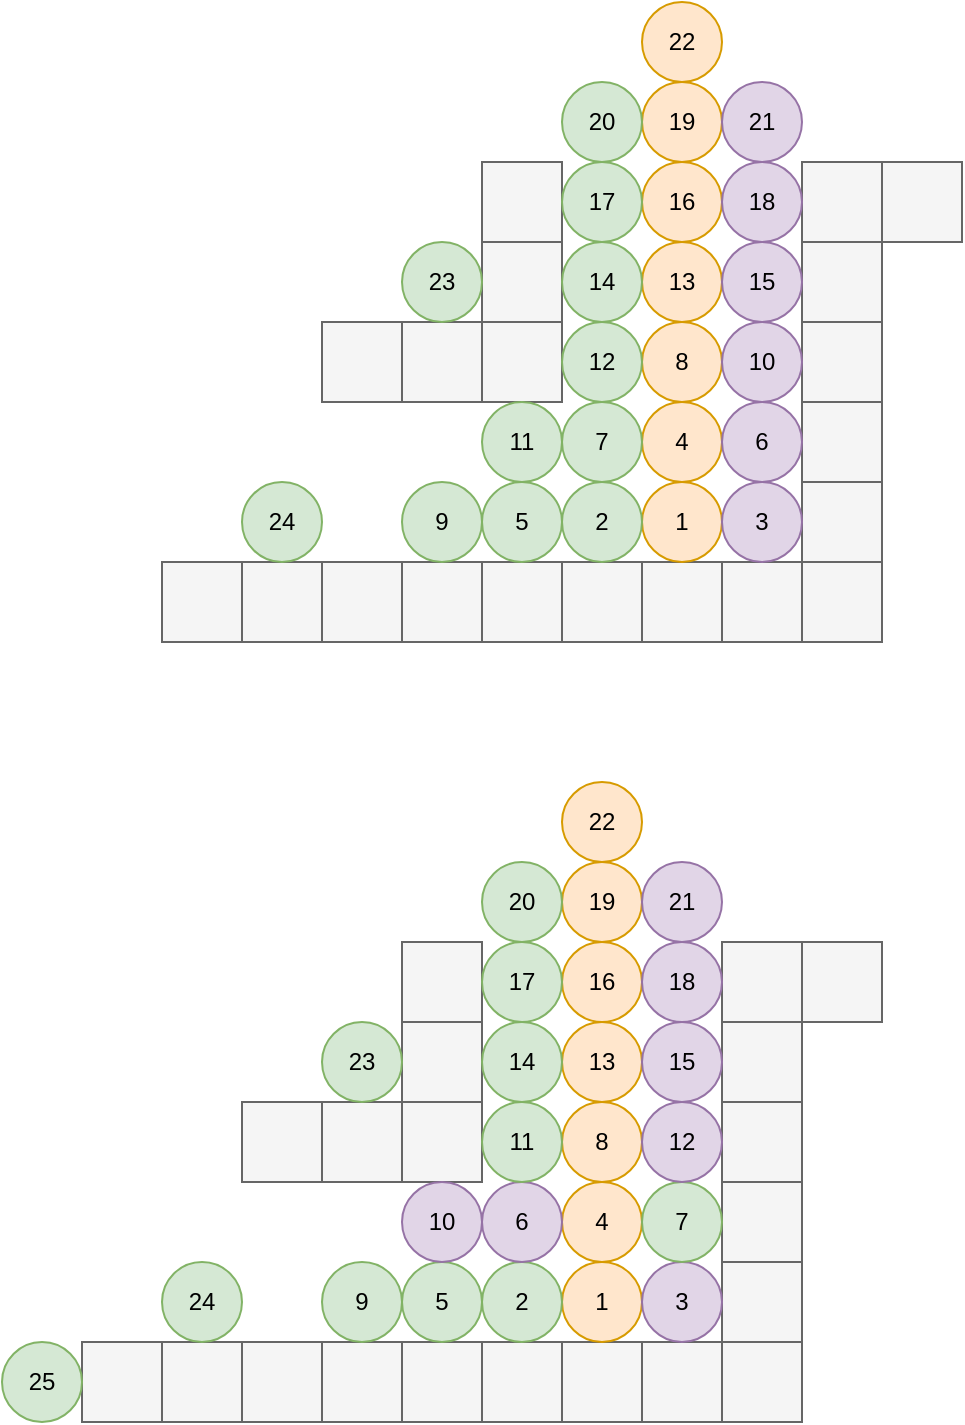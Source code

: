 <mxfile version="17.2.1" type="device"><diagram id="p2paAyiSXg8z7Gq2Vwla" name="Seite-1"><mxGraphModel dx="981" dy="597" grid="1" gridSize="10" guides="1" tooltips="1" connect="1" arrows="1" fold="1" page="1" pageScale="1" pageWidth="827" pageHeight="1169" math="0" shadow="0"><root><mxCell id="0"/><mxCell id="1" parent="0"/><mxCell id="vSD26zlCVqTy4U5i65Tx-1" value="" style="rounded=0;whiteSpace=wrap;html=1;fillColor=#f5f5f5;fontColor=#333333;strokeColor=#666666;" vertex="1" parent="1"><mxGeometry x="560" y="280" width="40" height="40" as="geometry"/></mxCell><mxCell id="vSD26zlCVqTy4U5i65Tx-2" value="" style="rounded=0;whiteSpace=wrap;html=1;fillColor=#f5f5f5;fontColor=#333333;strokeColor=#666666;" vertex="1" parent="1"><mxGeometry x="560" y="320" width="40" height="40" as="geometry"/></mxCell><mxCell id="vSD26zlCVqTy4U5i65Tx-3" value="" style="rounded=0;whiteSpace=wrap;html=1;fillColor=#f5f5f5;fontColor=#333333;strokeColor=#666666;" vertex="1" parent="1"><mxGeometry x="560" y="360" width="40" height="40" as="geometry"/></mxCell><mxCell id="vSD26zlCVqTy4U5i65Tx-4" value="" style="rounded=0;whiteSpace=wrap;html=1;fillColor=#f5f5f5;fontColor=#333333;strokeColor=#666666;" vertex="1" parent="1"><mxGeometry x="560" y="400" width="40" height="40" as="geometry"/></mxCell><mxCell id="vSD26zlCVqTy4U5i65Tx-5" value="" style="rounded=0;whiteSpace=wrap;html=1;fillColor=#f5f5f5;fontColor=#333333;strokeColor=#666666;" vertex="1" parent="1"><mxGeometry x="560" y="440" width="40" height="40" as="geometry"/></mxCell><mxCell id="vSD26zlCVqTy4U5i65Tx-6" value="" style="rounded=0;whiteSpace=wrap;html=1;fillColor=#f5f5f5;fontColor=#333333;strokeColor=#666666;" vertex="1" parent="1"><mxGeometry x="560" y="480" width="40" height="40" as="geometry"/></mxCell><mxCell id="vSD26zlCVqTy4U5i65Tx-7" value="" style="rounded=0;whiteSpace=wrap;html=1;fillColor=#f5f5f5;fontColor=#333333;strokeColor=#666666;" vertex="1" parent="1"><mxGeometry x="520" y="480" width="40" height="40" as="geometry"/></mxCell><mxCell id="vSD26zlCVqTy4U5i65Tx-8" value="" style="rounded=0;whiteSpace=wrap;html=1;fillColor=#f5f5f5;fontColor=#333333;strokeColor=#666666;" vertex="1" parent="1"><mxGeometry x="600" y="280" width="40" height="40" as="geometry"/></mxCell><mxCell id="vSD26zlCVqTy4U5i65Tx-9" value="" style="rounded=0;whiteSpace=wrap;html=1;fillColor=#f5f5f5;fontColor=#333333;strokeColor=#666666;" vertex="1" parent="1"><mxGeometry x="400" y="280" width="40" height="40" as="geometry"/></mxCell><mxCell id="vSD26zlCVqTy4U5i65Tx-10" value="" style="rounded=0;whiteSpace=wrap;html=1;fillColor=#f5f5f5;fontColor=#333333;strokeColor=#666666;" vertex="1" parent="1"><mxGeometry x="400" y="360" width="40" height="40" as="geometry"/></mxCell><mxCell id="vSD26zlCVqTy4U5i65Tx-11" value="" style="rounded=0;whiteSpace=wrap;html=1;fillColor=#f5f5f5;fontColor=#333333;strokeColor=#666666;" vertex="1" parent="1"><mxGeometry x="400" y="320" width="40" height="40" as="geometry"/></mxCell><mxCell id="vSD26zlCVqTy4U5i65Tx-12" value="" style="rounded=0;whiteSpace=wrap;html=1;fillColor=#f5f5f5;fontColor=#333333;strokeColor=#666666;" vertex="1" parent="1"><mxGeometry x="360" y="360" width="40" height="40" as="geometry"/></mxCell><mxCell id="vSD26zlCVqTy4U5i65Tx-13" value="" style="rounded=0;whiteSpace=wrap;html=1;fillColor=#f5f5f5;fontColor=#333333;strokeColor=#666666;" vertex="1" parent="1"><mxGeometry x="320" y="360" width="40" height="40" as="geometry"/></mxCell><mxCell id="vSD26zlCVqTy4U5i65Tx-15" value="" style="rounded=0;whiteSpace=wrap;html=1;fillColor=#f5f5f5;fontColor=#333333;strokeColor=#666666;" vertex="1" parent="1"><mxGeometry x="480" y="480" width="40" height="40" as="geometry"/></mxCell><mxCell id="vSD26zlCVqTy4U5i65Tx-16" value="" style="rounded=0;whiteSpace=wrap;html=1;fillColor=#f5f5f5;fontColor=#333333;strokeColor=#666666;" vertex="1" parent="1"><mxGeometry x="440" y="480" width="40" height="40" as="geometry"/></mxCell><mxCell id="vSD26zlCVqTy4U5i65Tx-17" value="" style="rounded=0;whiteSpace=wrap;html=1;fillColor=#f5f5f5;fontColor=#333333;strokeColor=#666666;" vertex="1" parent="1"><mxGeometry x="400" y="480" width="40" height="40" as="geometry"/></mxCell><mxCell id="vSD26zlCVqTy4U5i65Tx-18" value="" style="rounded=0;whiteSpace=wrap;html=1;fillColor=#f5f5f5;fontColor=#333333;strokeColor=#666666;" vertex="1" parent="1"><mxGeometry x="360" y="480" width="40" height="40" as="geometry"/></mxCell><mxCell id="vSD26zlCVqTy4U5i65Tx-19" value="" style="rounded=0;whiteSpace=wrap;html=1;fillColor=#f5f5f5;fontColor=#333333;strokeColor=#666666;" vertex="1" parent="1"><mxGeometry x="320" y="480" width="40" height="40" as="geometry"/></mxCell><mxCell id="vSD26zlCVqTy4U5i65Tx-20" value="" style="rounded=0;whiteSpace=wrap;html=1;fillColor=#f5f5f5;fontColor=#333333;strokeColor=#666666;" vertex="1" parent="1"><mxGeometry x="280" y="480" width="40" height="40" as="geometry"/></mxCell><mxCell id="vSD26zlCVqTy4U5i65Tx-21" value="" style="rounded=0;whiteSpace=wrap;html=1;fillColor=#f5f5f5;fontColor=#333333;strokeColor=#666666;" vertex="1" parent="1"><mxGeometry x="240" y="480" width="40" height="40" as="geometry"/></mxCell><mxCell id="vSD26zlCVqTy4U5i65Tx-23" value="1" style="ellipse;whiteSpace=wrap;html=1;aspect=fixed;fillColor=#ffe6cc;strokeColor=#d79b00;" vertex="1" parent="1"><mxGeometry x="480" y="440" width="40" height="40" as="geometry"/></mxCell><mxCell id="vSD26zlCVqTy4U5i65Tx-24" value="2" style="ellipse;whiteSpace=wrap;html=1;aspect=fixed;fillColor=#d5e8d4;strokeColor=#82b366;" vertex="1" parent="1"><mxGeometry x="440" y="440" width="40" height="40" as="geometry"/></mxCell><mxCell id="vSD26zlCVqTy4U5i65Tx-25" value="3" style="ellipse;whiteSpace=wrap;html=1;aspect=fixed;fillColor=#e1d5e7;strokeColor=#9673a6;" vertex="1" parent="1"><mxGeometry x="520" y="440" width="40" height="40" as="geometry"/></mxCell><mxCell id="vSD26zlCVqTy4U5i65Tx-26" value="4" style="ellipse;whiteSpace=wrap;html=1;aspect=fixed;fillColor=#ffe6cc;strokeColor=#d79b00;" vertex="1" parent="1"><mxGeometry x="480" y="400" width="40" height="40" as="geometry"/></mxCell><mxCell id="vSD26zlCVqTy4U5i65Tx-27" value="5" style="ellipse;whiteSpace=wrap;html=1;aspect=fixed;fillColor=#d5e8d4;strokeColor=#82b366;" vertex="1" parent="1"><mxGeometry x="400" y="440" width="40" height="40" as="geometry"/></mxCell><mxCell id="vSD26zlCVqTy4U5i65Tx-28" value="6" style="ellipse;whiteSpace=wrap;html=1;aspect=fixed;fillColor=#e1d5e7;strokeColor=#9673a6;" vertex="1" parent="1"><mxGeometry x="520" y="400" width="40" height="40" as="geometry"/></mxCell><mxCell id="vSD26zlCVqTy4U5i65Tx-29" value="7" style="ellipse;whiteSpace=wrap;html=1;aspect=fixed;fillColor=#d5e8d4;strokeColor=#82b366;" vertex="1" parent="1"><mxGeometry x="440" y="400" width="40" height="40" as="geometry"/></mxCell><mxCell id="vSD26zlCVqTy4U5i65Tx-30" value="8" style="ellipse;whiteSpace=wrap;html=1;aspect=fixed;fillColor=#ffe6cc;strokeColor=#d79b00;" vertex="1" parent="1"><mxGeometry x="480" y="360" width="40" height="40" as="geometry"/></mxCell><mxCell id="vSD26zlCVqTy4U5i65Tx-31" value="9" style="ellipse;whiteSpace=wrap;html=1;aspect=fixed;fillColor=#d5e8d4;strokeColor=#82b366;" vertex="1" parent="1"><mxGeometry x="360" y="440" width="40" height="40" as="geometry"/></mxCell><mxCell id="vSD26zlCVqTy4U5i65Tx-32" value="10" style="ellipse;whiteSpace=wrap;html=1;aspect=fixed;fillColor=#e1d5e7;strokeColor=#9673a6;" vertex="1" parent="1"><mxGeometry x="520" y="360" width="40" height="40" as="geometry"/></mxCell><mxCell id="vSD26zlCVqTy4U5i65Tx-33" value="11" style="ellipse;whiteSpace=wrap;html=1;aspect=fixed;fillColor=#d5e8d4;strokeColor=#82b366;" vertex="1" parent="1"><mxGeometry x="400" y="400" width="40" height="40" as="geometry"/></mxCell><mxCell id="vSD26zlCVqTy4U5i65Tx-34" value="12" style="ellipse;whiteSpace=wrap;html=1;aspect=fixed;fillColor=#d5e8d4;strokeColor=#82b366;" vertex="1" parent="1"><mxGeometry x="440" y="360" width="40" height="40" as="geometry"/></mxCell><mxCell id="vSD26zlCVqTy4U5i65Tx-35" value="13" style="ellipse;whiteSpace=wrap;html=1;aspect=fixed;fillColor=#ffe6cc;strokeColor=#d79b00;" vertex="1" parent="1"><mxGeometry x="480" y="320" width="40" height="40" as="geometry"/></mxCell><mxCell id="vSD26zlCVqTy4U5i65Tx-36" value="14" style="ellipse;whiteSpace=wrap;html=1;aspect=fixed;fillColor=#d5e8d4;strokeColor=#82b366;" vertex="1" parent="1"><mxGeometry x="440" y="320" width="40" height="40" as="geometry"/></mxCell><mxCell id="vSD26zlCVqTy4U5i65Tx-37" value="15" style="ellipse;whiteSpace=wrap;html=1;aspect=fixed;fillColor=#e1d5e7;strokeColor=#9673a6;" vertex="1" parent="1"><mxGeometry x="520" y="320" width="40" height="40" as="geometry"/></mxCell><mxCell id="vSD26zlCVqTy4U5i65Tx-38" value="16" style="ellipse;whiteSpace=wrap;html=1;aspect=fixed;fillColor=#ffe6cc;strokeColor=#d79b00;" vertex="1" parent="1"><mxGeometry x="480" y="280" width="40" height="40" as="geometry"/></mxCell><mxCell id="vSD26zlCVqTy4U5i65Tx-39" value="17" style="ellipse;whiteSpace=wrap;html=1;aspect=fixed;fillColor=#d5e8d4;strokeColor=#82b366;" vertex="1" parent="1"><mxGeometry x="440" y="280" width="40" height="40" as="geometry"/></mxCell><mxCell id="vSD26zlCVqTy4U5i65Tx-40" value="18" style="ellipse;whiteSpace=wrap;html=1;aspect=fixed;fillColor=#e1d5e7;strokeColor=#9673a6;" vertex="1" parent="1"><mxGeometry x="520" y="280" width="40" height="40" as="geometry"/></mxCell><mxCell id="vSD26zlCVqTy4U5i65Tx-41" value="19" style="ellipse;whiteSpace=wrap;html=1;aspect=fixed;fillColor=#ffe6cc;strokeColor=#d79b00;" vertex="1" parent="1"><mxGeometry x="480" y="240" width="40" height="40" as="geometry"/></mxCell><mxCell id="vSD26zlCVqTy4U5i65Tx-42" value="20" style="ellipse;whiteSpace=wrap;html=1;aspect=fixed;fillColor=#d5e8d4;strokeColor=#82b366;" vertex="1" parent="1"><mxGeometry x="440" y="240" width="40" height="40" as="geometry"/></mxCell><mxCell id="vSD26zlCVqTy4U5i65Tx-43" value="21" style="ellipse;whiteSpace=wrap;html=1;aspect=fixed;fillColor=#e1d5e7;strokeColor=#9673a6;" vertex="1" parent="1"><mxGeometry x="520" y="240" width="40" height="40" as="geometry"/></mxCell><mxCell id="vSD26zlCVqTy4U5i65Tx-44" value="22" style="ellipse;whiteSpace=wrap;html=1;aspect=fixed;fillColor=#ffe6cc;strokeColor=#d79b00;" vertex="1" parent="1"><mxGeometry x="480" y="200" width="40" height="40" as="geometry"/></mxCell><mxCell id="vSD26zlCVqTy4U5i65Tx-45" value="23" style="ellipse;whiteSpace=wrap;html=1;aspect=fixed;fillColor=#d5e8d4;strokeColor=#82b366;" vertex="1" parent="1"><mxGeometry x="360" y="320" width="40" height="40" as="geometry"/></mxCell><mxCell id="vSD26zlCVqTy4U5i65Tx-46" value="24" style="ellipse;whiteSpace=wrap;html=1;aspect=fixed;fillColor=#d5e8d4;strokeColor=#82b366;" vertex="1" parent="1"><mxGeometry x="280" y="440" width="40" height="40" as="geometry"/></mxCell><mxCell id="vSD26zlCVqTy4U5i65Tx-47" value="" style="rounded=0;whiteSpace=wrap;html=1;fillColor=#f5f5f5;fontColor=#333333;strokeColor=#666666;" vertex="1" parent="1"><mxGeometry x="520" y="670" width="40" height="40" as="geometry"/></mxCell><mxCell id="vSD26zlCVqTy4U5i65Tx-48" value="" style="rounded=0;whiteSpace=wrap;html=1;fillColor=#f5f5f5;fontColor=#333333;strokeColor=#666666;" vertex="1" parent="1"><mxGeometry x="520" y="710" width="40" height="40" as="geometry"/></mxCell><mxCell id="vSD26zlCVqTy4U5i65Tx-49" value="" style="rounded=0;whiteSpace=wrap;html=1;fillColor=#f5f5f5;fontColor=#333333;strokeColor=#666666;" vertex="1" parent="1"><mxGeometry x="520" y="750" width="40" height="40" as="geometry"/></mxCell><mxCell id="vSD26zlCVqTy4U5i65Tx-50" value="" style="rounded=0;whiteSpace=wrap;html=1;fillColor=#f5f5f5;fontColor=#333333;strokeColor=#666666;" vertex="1" parent="1"><mxGeometry x="520" y="790" width="40" height="40" as="geometry"/></mxCell><mxCell id="vSD26zlCVqTy4U5i65Tx-51" value="" style="rounded=0;whiteSpace=wrap;html=1;fillColor=#f5f5f5;fontColor=#333333;strokeColor=#666666;" vertex="1" parent="1"><mxGeometry x="520" y="830" width="40" height="40" as="geometry"/></mxCell><mxCell id="vSD26zlCVqTy4U5i65Tx-52" value="" style="rounded=0;whiteSpace=wrap;html=1;fillColor=#f5f5f5;fontColor=#333333;strokeColor=#666666;" vertex="1" parent="1"><mxGeometry x="520" y="870" width="40" height="40" as="geometry"/></mxCell><mxCell id="vSD26zlCVqTy4U5i65Tx-53" value="" style="rounded=0;whiteSpace=wrap;html=1;fillColor=#f5f5f5;fontColor=#333333;strokeColor=#666666;" vertex="1" parent="1"><mxGeometry x="480" y="870" width="40" height="40" as="geometry"/></mxCell><mxCell id="vSD26zlCVqTy4U5i65Tx-54" value="" style="rounded=0;whiteSpace=wrap;html=1;fillColor=#f5f5f5;fontColor=#333333;strokeColor=#666666;" vertex="1" parent="1"><mxGeometry x="560" y="670" width="40" height="40" as="geometry"/></mxCell><mxCell id="vSD26zlCVqTy4U5i65Tx-55" value="" style="rounded=0;whiteSpace=wrap;html=1;fillColor=#f5f5f5;fontColor=#333333;strokeColor=#666666;" vertex="1" parent="1"><mxGeometry x="360" y="670" width="40" height="40" as="geometry"/></mxCell><mxCell id="vSD26zlCVqTy4U5i65Tx-56" value="" style="rounded=0;whiteSpace=wrap;html=1;fillColor=#f5f5f5;fontColor=#333333;strokeColor=#666666;" vertex="1" parent="1"><mxGeometry x="360" y="750" width="40" height="40" as="geometry"/></mxCell><mxCell id="vSD26zlCVqTy4U5i65Tx-57" value="" style="rounded=0;whiteSpace=wrap;html=1;fillColor=#f5f5f5;fontColor=#333333;strokeColor=#666666;" vertex="1" parent="1"><mxGeometry x="360" y="710" width="40" height="40" as="geometry"/></mxCell><mxCell id="vSD26zlCVqTy4U5i65Tx-58" value="" style="rounded=0;whiteSpace=wrap;html=1;fillColor=#f5f5f5;fontColor=#333333;strokeColor=#666666;" vertex="1" parent="1"><mxGeometry x="320" y="750" width="40" height="40" as="geometry"/></mxCell><mxCell id="vSD26zlCVqTy4U5i65Tx-59" value="" style="rounded=0;whiteSpace=wrap;html=1;fillColor=#f5f5f5;fontColor=#333333;strokeColor=#666666;" vertex="1" parent="1"><mxGeometry x="280" y="750" width="40" height="40" as="geometry"/></mxCell><mxCell id="vSD26zlCVqTy4U5i65Tx-60" value="" style="rounded=0;whiteSpace=wrap;html=1;fillColor=#f5f5f5;fontColor=#333333;strokeColor=#666666;" vertex="1" parent="1"><mxGeometry x="440" y="870" width="40" height="40" as="geometry"/></mxCell><mxCell id="vSD26zlCVqTy4U5i65Tx-61" value="" style="rounded=0;whiteSpace=wrap;html=1;fillColor=#f5f5f5;fontColor=#333333;strokeColor=#666666;" vertex="1" parent="1"><mxGeometry x="400" y="870" width="40" height="40" as="geometry"/></mxCell><mxCell id="vSD26zlCVqTy4U5i65Tx-62" value="" style="rounded=0;whiteSpace=wrap;html=1;fillColor=#f5f5f5;fontColor=#333333;strokeColor=#666666;" vertex="1" parent="1"><mxGeometry x="360" y="870" width="40" height="40" as="geometry"/></mxCell><mxCell id="vSD26zlCVqTy4U5i65Tx-63" value="" style="rounded=0;whiteSpace=wrap;html=1;fillColor=#f5f5f5;fontColor=#333333;strokeColor=#666666;" vertex="1" parent="1"><mxGeometry x="320" y="870" width="40" height="40" as="geometry"/></mxCell><mxCell id="vSD26zlCVqTy4U5i65Tx-64" value="" style="rounded=0;whiteSpace=wrap;html=1;fillColor=#f5f5f5;fontColor=#333333;strokeColor=#666666;" vertex="1" parent="1"><mxGeometry x="280" y="870" width="40" height="40" as="geometry"/></mxCell><mxCell id="vSD26zlCVqTy4U5i65Tx-65" value="" style="rounded=0;whiteSpace=wrap;html=1;fillColor=#f5f5f5;fontColor=#333333;strokeColor=#666666;" vertex="1" parent="1"><mxGeometry x="240" y="870" width="40" height="40" as="geometry"/></mxCell><mxCell id="vSD26zlCVqTy4U5i65Tx-66" value="" style="rounded=0;whiteSpace=wrap;html=1;fillColor=#f5f5f5;fontColor=#333333;strokeColor=#666666;" vertex="1" parent="1"><mxGeometry x="200" y="870" width="40" height="40" as="geometry"/></mxCell><mxCell id="vSD26zlCVqTy4U5i65Tx-67" value="1" style="ellipse;whiteSpace=wrap;html=1;aspect=fixed;fillColor=#ffe6cc;strokeColor=#d79b00;" vertex="1" parent="1"><mxGeometry x="440" y="830" width="40" height="40" as="geometry"/></mxCell><mxCell id="vSD26zlCVqTy4U5i65Tx-68" value="2" style="ellipse;whiteSpace=wrap;html=1;aspect=fixed;fillColor=#d5e8d4;strokeColor=#82b366;" vertex="1" parent="1"><mxGeometry x="400" y="830" width="40" height="40" as="geometry"/></mxCell><mxCell id="vSD26zlCVqTy4U5i65Tx-69" value="3" style="ellipse;whiteSpace=wrap;html=1;aspect=fixed;fillColor=#e1d5e7;strokeColor=#9673a6;" vertex="1" parent="1"><mxGeometry x="480" y="830" width="40" height="40" as="geometry"/></mxCell><mxCell id="vSD26zlCVqTy4U5i65Tx-70" value="4" style="ellipse;whiteSpace=wrap;html=1;aspect=fixed;fillColor=#ffe6cc;strokeColor=#d79b00;" vertex="1" parent="1"><mxGeometry x="440" y="790" width="40" height="40" as="geometry"/></mxCell><mxCell id="vSD26zlCVqTy4U5i65Tx-71" value="5" style="ellipse;whiteSpace=wrap;html=1;aspect=fixed;fillColor=#d5e8d4;strokeColor=#82b366;" vertex="1" parent="1"><mxGeometry x="360" y="830" width="40" height="40" as="geometry"/></mxCell><mxCell id="vSD26zlCVqTy4U5i65Tx-72" value="6" style="ellipse;whiteSpace=wrap;html=1;aspect=fixed;fillColor=#e1d5e7;strokeColor=#9673a6;" vertex="1" parent="1"><mxGeometry x="400" y="790" width="40" height="40" as="geometry"/></mxCell><mxCell id="vSD26zlCVqTy4U5i65Tx-73" value="7" style="ellipse;whiteSpace=wrap;html=1;aspect=fixed;fillColor=#d5e8d4;strokeColor=#82b366;" vertex="1" parent="1"><mxGeometry x="480" y="790" width="40" height="40" as="geometry"/></mxCell><mxCell id="vSD26zlCVqTy4U5i65Tx-74" value="8" style="ellipse;whiteSpace=wrap;html=1;aspect=fixed;fillColor=#ffe6cc;strokeColor=#d79b00;" vertex="1" parent="1"><mxGeometry x="440" y="750" width="40" height="40" as="geometry"/></mxCell><mxCell id="vSD26zlCVqTy4U5i65Tx-75" value="9" style="ellipse;whiteSpace=wrap;html=1;aspect=fixed;fillColor=#d5e8d4;strokeColor=#82b366;" vertex="1" parent="1"><mxGeometry x="320" y="830" width="40" height="40" as="geometry"/></mxCell><mxCell id="vSD26zlCVqTy4U5i65Tx-76" value="10" style="ellipse;whiteSpace=wrap;html=1;aspect=fixed;fillColor=#e1d5e7;strokeColor=#9673a6;" vertex="1" parent="1"><mxGeometry x="360" y="790" width="40" height="40" as="geometry"/></mxCell><mxCell id="vSD26zlCVqTy4U5i65Tx-77" value="11" style="ellipse;whiteSpace=wrap;html=1;aspect=fixed;fillColor=#d5e8d4;strokeColor=#82b366;" vertex="1" parent="1"><mxGeometry x="400" y="750" width="40" height="40" as="geometry"/></mxCell><mxCell id="vSD26zlCVqTy4U5i65Tx-78" value="12" style="ellipse;whiteSpace=wrap;html=1;aspect=fixed;fillColor=#e1d5e7;strokeColor=#9673a6;" vertex="1" parent="1"><mxGeometry x="480" y="750" width="40" height="40" as="geometry"/></mxCell><mxCell id="vSD26zlCVqTy4U5i65Tx-79" value="13" style="ellipse;whiteSpace=wrap;html=1;aspect=fixed;fillColor=#ffe6cc;strokeColor=#d79b00;" vertex="1" parent="1"><mxGeometry x="440" y="710" width="40" height="40" as="geometry"/></mxCell><mxCell id="vSD26zlCVqTy4U5i65Tx-80" value="14" style="ellipse;whiteSpace=wrap;html=1;aspect=fixed;fillColor=#d5e8d4;strokeColor=#82b366;" vertex="1" parent="1"><mxGeometry x="400" y="710" width="40" height="40" as="geometry"/></mxCell><mxCell id="vSD26zlCVqTy4U5i65Tx-81" value="15" style="ellipse;whiteSpace=wrap;html=1;aspect=fixed;fillColor=#e1d5e7;strokeColor=#9673a6;" vertex="1" parent="1"><mxGeometry x="480" y="710" width="40" height="40" as="geometry"/></mxCell><mxCell id="vSD26zlCVqTy4U5i65Tx-82" value="16" style="ellipse;whiteSpace=wrap;html=1;aspect=fixed;fillColor=#ffe6cc;strokeColor=#d79b00;" vertex="1" parent="1"><mxGeometry x="440" y="670" width="40" height="40" as="geometry"/></mxCell><mxCell id="vSD26zlCVqTy4U5i65Tx-83" value="17" style="ellipse;whiteSpace=wrap;html=1;aspect=fixed;fillColor=#d5e8d4;strokeColor=#82b366;" vertex="1" parent="1"><mxGeometry x="400" y="670" width="40" height="40" as="geometry"/></mxCell><mxCell id="vSD26zlCVqTy4U5i65Tx-84" value="18" style="ellipse;whiteSpace=wrap;html=1;aspect=fixed;fillColor=#e1d5e7;strokeColor=#9673a6;" vertex="1" parent="1"><mxGeometry x="480" y="670" width="40" height="40" as="geometry"/></mxCell><mxCell id="vSD26zlCVqTy4U5i65Tx-85" value="19" style="ellipse;whiteSpace=wrap;html=1;aspect=fixed;fillColor=#ffe6cc;strokeColor=#d79b00;" vertex="1" parent="1"><mxGeometry x="440" y="630" width="40" height="40" as="geometry"/></mxCell><mxCell id="vSD26zlCVqTy4U5i65Tx-86" value="20" style="ellipse;whiteSpace=wrap;html=1;aspect=fixed;fillColor=#d5e8d4;strokeColor=#82b366;" vertex="1" parent="1"><mxGeometry x="400" y="630" width="40" height="40" as="geometry"/></mxCell><mxCell id="vSD26zlCVqTy4U5i65Tx-87" value="21" style="ellipse;whiteSpace=wrap;html=1;aspect=fixed;fillColor=#e1d5e7;strokeColor=#9673a6;" vertex="1" parent="1"><mxGeometry x="480" y="630" width="40" height="40" as="geometry"/></mxCell><mxCell id="vSD26zlCVqTy4U5i65Tx-88" value="22" style="ellipse;whiteSpace=wrap;html=1;aspect=fixed;fillColor=#ffe6cc;strokeColor=#d79b00;" vertex="1" parent="1"><mxGeometry x="440" y="590" width="40" height="40" as="geometry"/></mxCell><mxCell id="vSD26zlCVqTy4U5i65Tx-89" value="23" style="ellipse;whiteSpace=wrap;html=1;aspect=fixed;fillColor=#d5e8d4;strokeColor=#82b366;" vertex="1" parent="1"><mxGeometry x="320" y="710" width="40" height="40" as="geometry"/></mxCell><mxCell id="vSD26zlCVqTy4U5i65Tx-90" value="24" style="ellipse;whiteSpace=wrap;html=1;aspect=fixed;fillColor=#d5e8d4;strokeColor=#82b366;direction=south;" vertex="1" parent="1"><mxGeometry x="240" y="830" width="40" height="40" as="geometry"/></mxCell><mxCell id="vSD26zlCVqTy4U5i65Tx-91" value="25" style="ellipse;whiteSpace=wrap;html=1;aspect=fixed;fillColor=#d5e8d4;strokeColor=#82b366;direction=south;" vertex="1" parent="1"><mxGeometry x="160" y="870" width="40" height="40" as="geometry"/></mxCell></root></mxGraphModel></diagram></mxfile>